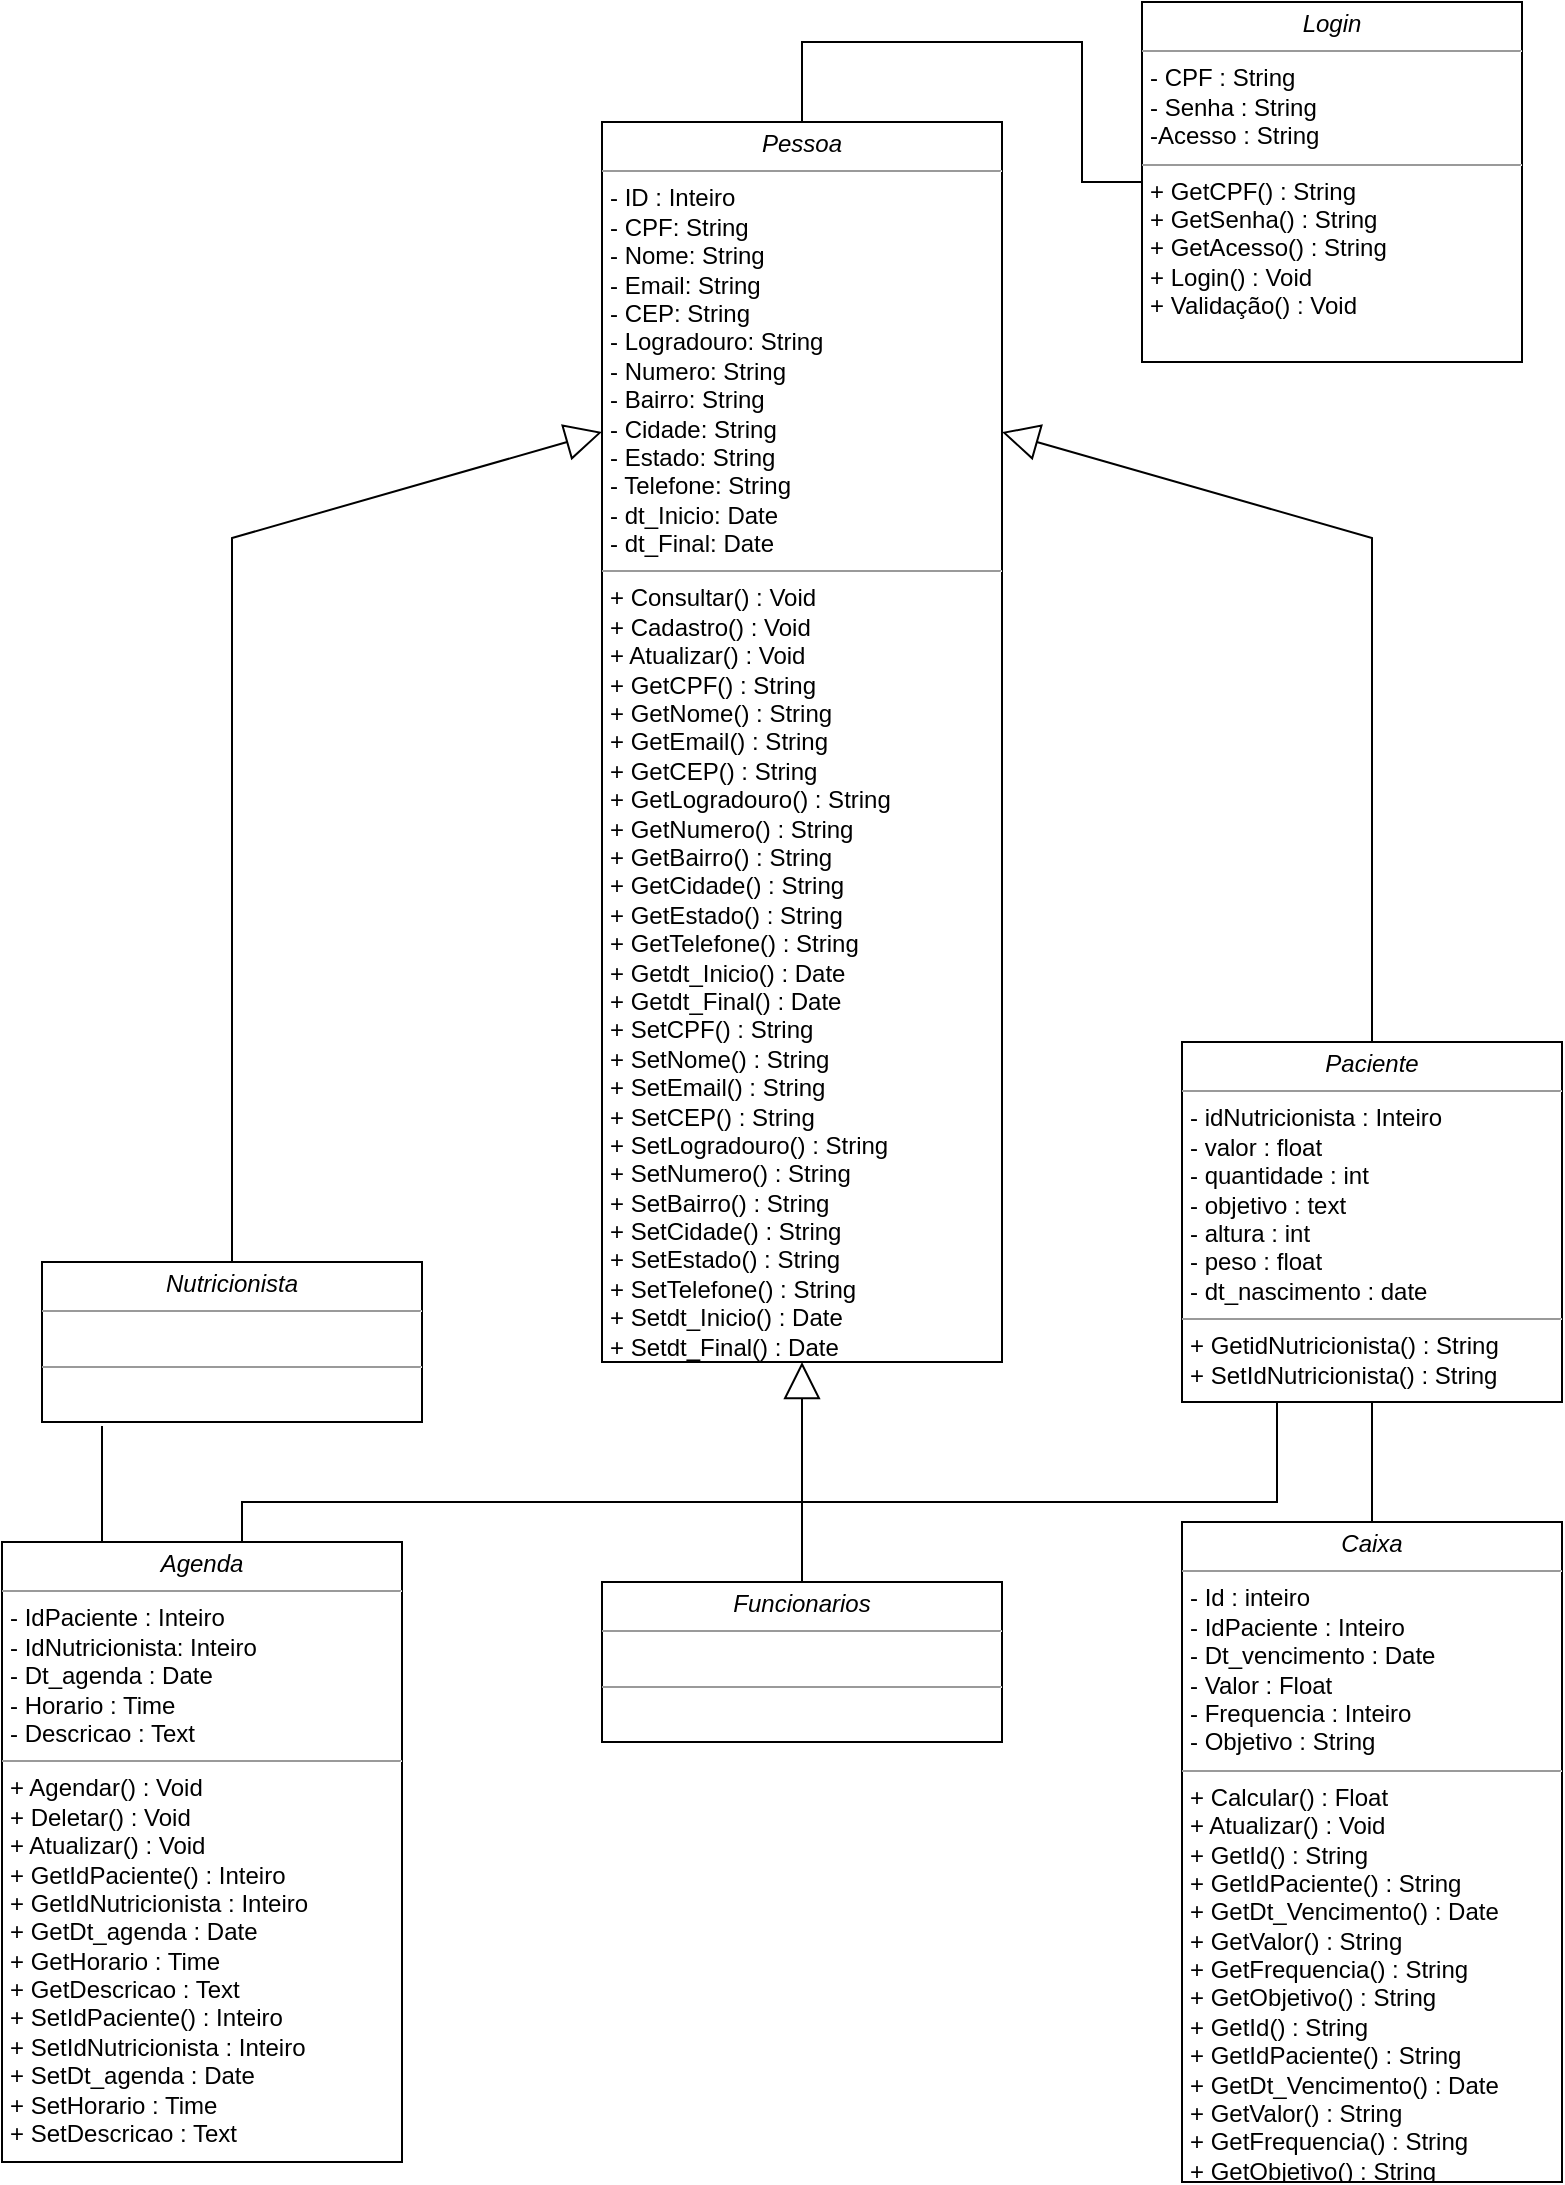 <mxfile version="15.8.6" type="github">
  <diagram name="Page-1" id="c4acf3e9-155e-7222-9cf6-157b1a14988f">
    <mxGraphModel dx="1303" dy="847" grid="1" gridSize="10" guides="1" tooltips="1" connect="1" arrows="1" fold="1" page="1" pageScale="1" pageWidth="850" pageHeight="1100" background="none" math="0" shadow="0">
      <root>
        <mxCell id="0" />
        <mxCell id="1" parent="0" />
        <mxCell id="5d2195bd80daf111-18" value="&lt;p style=&quot;margin: 0px ; margin-top: 4px ; text-align: center&quot;&gt;&lt;i&gt;Nutricionista&lt;/i&gt;&lt;/p&gt;&lt;hr size=&quot;1&quot;&gt;&lt;p style=&quot;margin: 0px ; margin-left: 4px&quot;&gt;&lt;br&gt;&lt;/p&gt;&lt;hr size=&quot;1&quot;&gt;&lt;p style=&quot;margin: 0px 0px 0px 4px&quot;&gt;&lt;br&gt;&lt;/p&gt;" style="verticalAlign=top;align=left;overflow=fill;fontSize=12;fontFamily=Helvetica;html=1;rounded=0;shadow=0;comic=0;labelBackgroundColor=none;strokeWidth=1" parent="1" vertex="1">
          <mxGeometry x="40" y="640" width="190" height="80" as="geometry" />
        </mxCell>
        <mxCell id="BtYxnqv_vwhGQVQcCRWe-1" value="&lt;p style=&quot;margin: 0px ; margin-top: 4px ; text-align: center&quot;&gt;&lt;i&gt;Funcionarios&lt;/i&gt;&lt;/p&gt;&lt;hr size=&quot;1&quot;&gt;&lt;p style=&quot;margin: 0px ; margin-left: 4px&quot;&gt;&lt;br&gt;&lt;/p&gt;&lt;hr size=&quot;1&quot;&gt;&lt;p style=&quot;margin: 0px 0px 0px 4px&quot;&gt;&lt;br&gt;&lt;/p&gt;" style="verticalAlign=top;align=left;overflow=fill;fontSize=12;fontFamily=Helvetica;html=1;rounded=0;shadow=0;comic=0;labelBackgroundColor=none;strokeWidth=1" parent="1" vertex="1">
          <mxGeometry x="320" y="800" width="200" height="80" as="geometry" />
        </mxCell>
        <mxCell id="BtYxnqv_vwhGQVQcCRWe-2" value="&lt;p style=&quot;margin: 0px ; margin-top: 4px ; text-align: center&quot;&gt;&lt;i&gt;Paciente&lt;/i&gt;&lt;/p&gt;&lt;hr size=&quot;1&quot;&gt;&lt;p style=&quot;margin: 0px ; margin-left: 4px&quot;&gt;- idNutricionista : Inteiro&lt;br&gt;&lt;/p&gt;&lt;p style=&quot;margin: 0px ; margin-left: 4px&quot;&gt;-&amp;nbsp;&lt;span&gt;valor : float&lt;/span&gt;&lt;/p&gt;&lt;p style=&quot;margin: 0px ; margin-left: 4px&quot;&gt;- quantidade : int&lt;/p&gt;&lt;p style=&quot;margin: 0px ; margin-left: 4px&quot;&gt;- objetivo : text&lt;/p&gt;&lt;p style=&quot;margin: 0px ; margin-left: 4px&quot;&gt;- altura : int&lt;/p&gt;&lt;p style=&quot;margin: 0px ; margin-left: 4px&quot;&gt;- peso : float&lt;/p&gt;&lt;p style=&quot;margin: 0px ; margin-left: 4px&quot;&gt;- dt_nascimento : date&lt;/p&gt;&lt;hr size=&quot;1&quot;&gt;&lt;p style=&quot;margin: 0px 0px 0px 4px&quot;&gt;+ GetidNutricionista() : String&lt;br&gt;&lt;/p&gt;&lt;p style=&quot;margin: 0px 0px 0px 4px&quot;&gt;+ SetIdNutricionista() : String&lt;/p&gt;" style="verticalAlign=top;align=left;overflow=fill;fontSize=12;fontFamily=Helvetica;html=1;rounded=0;shadow=0;comic=0;labelBackgroundColor=none;strokeWidth=1" parent="1" vertex="1">
          <mxGeometry x="610" y="530" width="190" height="180" as="geometry" />
        </mxCell>
        <mxCell id="BtYxnqv_vwhGQVQcCRWe-3" value="&lt;p style=&quot;margin: 0px ; margin-top: 4px ; text-align: center&quot;&gt;&lt;i&gt;Pessoa&lt;/i&gt;&lt;/p&gt;&lt;hr size=&quot;1&quot;&gt;&lt;p style=&quot;margin: 0px ; margin-left: 4px&quot;&gt;- ID : Inteiro&lt;/p&gt;&lt;p style=&quot;margin: 0px ; margin-left: 4px&quot;&gt;- CPF: String&lt;br&gt;- Nome: String&lt;/p&gt;&lt;p style=&quot;margin: 0px ; margin-left: 4px&quot;&gt;- Email: String&lt;/p&gt;&lt;p style=&quot;margin: 0px ; margin-left: 4px&quot;&gt;- CEP: String&lt;/p&gt;&lt;p style=&quot;margin: 0px ; margin-left: 4px&quot;&gt;- Logradouro: String&lt;/p&gt;&lt;p style=&quot;margin: 0px ; margin-left: 4px&quot;&gt;- Numero: String&lt;/p&gt;&lt;p style=&quot;margin: 0px ; margin-left: 4px&quot;&gt;- Bairro: String&lt;/p&gt;&lt;p style=&quot;margin: 0px ; margin-left: 4px&quot;&gt;- Cidade: String&lt;/p&gt;&lt;p style=&quot;margin: 0px ; margin-left: 4px&quot;&gt;- Estado: String&lt;/p&gt;&lt;p style=&quot;margin: 0px ; margin-left: 4px&quot;&gt;- Telefone: String&lt;/p&gt;&lt;p style=&quot;margin: 0px ; margin-left: 4px&quot;&gt;- dt_Inicio: Date&lt;/p&gt;&lt;p style=&quot;margin: 0px ; margin-left: 4px&quot;&gt;- dt_Final: Date&lt;br&gt;&lt;/p&gt;&lt;hr size=&quot;1&quot;&gt;&lt;p style=&quot;margin: 0px 0px 0px 4px&quot;&gt;&lt;span&gt;+ Consultar() : Void&lt;/span&gt;&lt;br&gt;&lt;/p&gt;&lt;p style=&quot;margin: 0px 0px 0px 4px&quot;&gt;+ Cadastro() : Void&lt;/p&gt;&lt;p style=&quot;margin: 0px 0px 0px 4px&quot;&gt;+ Atualizar() : Void&lt;/p&gt;&lt;p style=&quot;margin: 0px 0px 0px 4px&quot;&gt;+ GetCPF() : String&lt;br&gt;+ GetNome() : String&lt;/p&gt;&lt;p style=&quot;margin: 0px 0px 0px 4px&quot;&gt;+ GetEmail() :&amp;nbsp;String&lt;/p&gt;&lt;p style=&quot;margin: 0px 0px 0px 4px&quot;&gt;+ GetCEP() :&amp;nbsp;String&lt;/p&gt;&lt;p style=&quot;margin: 0px 0px 0px 4px&quot;&gt;+ GetLogradouro() :&amp;nbsp;String&lt;/p&gt;&lt;p style=&quot;margin: 0px 0px 0px 4px&quot;&gt;+ GetNumero() :&amp;nbsp;String&lt;/p&gt;&lt;p style=&quot;margin: 0px 0px 0px 4px&quot;&gt;+ GetBairro() :&amp;nbsp;String&lt;/p&gt;&lt;p style=&quot;margin: 0px 0px 0px 4px&quot;&gt;+ GetCidade() :&amp;nbsp;String&lt;/p&gt;&lt;p style=&quot;margin: 0px 0px 0px 4px&quot;&gt;+ GetEstado() :&amp;nbsp;String&lt;/p&gt;&lt;p style=&quot;margin: 0px 0px 0px 4px&quot;&gt;+ GetTelefone() :&amp;nbsp;String&lt;/p&gt;&lt;p style=&quot;margin: 0px 0px 0px 4px&quot;&gt;+ Getdt_Inicio() :&amp;nbsp;Date&lt;/p&gt;&lt;p style=&quot;margin: 0px 0px 0px 4px&quot;&gt;+ Getdt_Final() :&amp;nbsp;Date&lt;/p&gt;&lt;p style=&quot;margin: 0px 0px 0px 4px&quot;&gt;+ SetCPF() : String&lt;br&gt;+ SetNome() : String&lt;/p&gt;&lt;p style=&quot;margin: 0px 0px 0px 4px&quot;&gt;+ SetEmail() :&amp;nbsp;String&lt;/p&gt;&lt;p style=&quot;margin: 0px 0px 0px 4px&quot;&gt;+ SetCEP() :&amp;nbsp;String&lt;/p&gt;&lt;p style=&quot;margin: 0px 0px 0px 4px&quot;&gt;+ SetLogradouro() :&amp;nbsp;String&lt;/p&gt;&lt;p style=&quot;margin: 0px 0px 0px 4px&quot;&gt;+ SetNumero() :&amp;nbsp;String&lt;/p&gt;&lt;p style=&quot;margin: 0px 0px 0px 4px&quot;&gt;+ SetBairro() :&amp;nbsp;String&lt;/p&gt;&lt;p style=&quot;margin: 0px 0px 0px 4px&quot;&gt;+ SetCidade() :&amp;nbsp;String&lt;/p&gt;&lt;p style=&quot;margin: 0px 0px 0px 4px&quot;&gt;+ SetEstado() :&amp;nbsp;String&lt;/p&gt;&lt;p style=&quot;margin: 0px 0px 0px 4px&quot;&gt;+ SetTelefone() :&amp;nbsp;String&lt;/p&gt;&lt;p style=&quot;margin: 0px 0px 0px 4px&quot;&gt;+ Setdt_Inicio() :&amp;nbsp;Date&lt;/p&gt;&lt;p style=&quot;margin: 0px 0px 0px 4px&quot;&gt;+ Setdt_Final() :&amp;nbsp;Date&lt;/p&gt;" style="verticalAlign=top;align=left;overflow=fill;fontSize=12;fontFamily=Helvetica;html=1;rounded=0;shadow=0;comic=0;labelBackgroundColor=none;strokeWidth=1" parent="1" vertex="1">
          <mxGeometry x="320" y="70" width="200" height="620" as="geometry" />
        </mxCell>
        <mxCell id="BtYxnqv_vwhGQVQcCRWe-4" value="" style="endArrow=block;endSize=16;endFill=0;html=1;rounded=0;exitX=0.5;exitY=0;exitDx=0;exitDy=0;entryX=1;entryY=0.25;entryDx=0;entryDy=0;" parent="1" source="BtYxnqv_vwhGQVQcCRWe-2" target="BtYxnqv_vwhGQVQcCRWe-3" edge="1">
          <mxGeometry width="160" relative="1" as="geometry">
            <mxPoint x="350" y="680" as="sourcePoint" />
            <mxPoint x="540" y="290" as="targetPoint" />
            <Array as="points">
              <mxPoint x="705" y="278" />
            </Array>
          </mxGeometry>
        </mxCell>
        <mxCell id="BtYxnqv_vwhGQVQcCRWe-5" value="" style="endArrow=block;endSize=16;endFill=0;html=1;rounded=0;exitX=0.5;exitY=0;exitDx=0;exitDy=0;entryX=0;entryY=0.25;entryDx=0;entryDy=0;" parent="1" source="5d2195bd80daf111-18" target="BtYxnqv_vwhGQVQcCRWe-3" edge="1">
          <mxGeometry width="160" relative="1" as="geometry">
            <mxPoint x="-30" y="230" as="sourcePoint" />
            <mxPoint x="250" y="350" as="targetPoint" />
            <Array as="points">
              <mxPoint x="135" y="278" />
            </Array>
          </mxGeometry>
        </mxCell>
        <mxCell id="BtYxnqv_vwhGQVQcCRWe-6" value="" style="endArrow=block;endSize=16;endFill=0;html=1;rounded=0;exitX=0.5;exitY=0;exitDx=0;exitDy=0;entryX=0.5;entryY=1;entryDx=0;entryDy=0;" parent="1" source="BtYxnqv_vwhGQVQcCRWe-1" target="BtYxnqv_vwhGQVQcCRWe-3" edge="1">
          <mxGeometry x="0.067" width="160" relative="1" as="geometry">
            <mxPoint x="615" y="679.25" as="sourcePoint" />
            <mxPoint x="430" y="340" as="targetPoint" />
            <Array as="points" />
            <mxPoint as="offset" />
          </mxGeometry>
        </mxCell>
        <mxCell id="BtYxnqv_vwhGQVQcCRWe-7" value="&lt;p style=&quot;margin: 0px ; margin-top: 4px ; text-align: center&quot;&gt;&lt;i&gt;Caixa&lt;/i&gt;&lt;/p&gt;&lt;hr size=&quot;1&quot;&gt;&lt;p style=&quot;margin: 0px ; margin-left: 4px&quot;&gt;- Id : inteiro&lt;/p&gt;&lt;p style=&quot;margin: 0px ; margin-left: 4px&quot;&gt;- IdPaciente : Inteiro&lt;br&gt;&lt;/p&gt;&lt;p style=&quot;margin: 0px ; margin-left: 4px&quot;&gt;- Dt_vencimento : Date&lt;/p&gt;&lt;p style=&quot;margin: 0px ; margin-left: 4px&quot;&gt;- Valor : Float&lt;/p&gt;&lt;p style=&quot;margin: 0px ; margin-left: 4px&quot;&gt;- Frequencia : Inteiro&lt;/p&gt;&lt;p style=&quot;margin: 0px ; margin-left: 4px&quot;&gt;- Objetivo : String&amp;nbsp;&lt;/p&gt;&lt;hr size=&quot;1&quot;&gt;&lt;p style=&quot;margin: 0px 0px 0px 4px&quot;&gt;+ Calcular() : Float&lt;/p&gt;&lt;p style=&quot;margin: 0px 0px 0px 4px&quot;&gt;+ Atualizar() : Void&lt;/p&gt;&lt;p style=&quot;margin: 0px 0px 0px 4px&quot;&gt;+ GetId() : String&lt;br&gt;&lt;/p&gt;&lt;p style=&quot;margin: 0px 0px 0px 4px&quot;&gt;+ GetIdPaciente() : String&lt;/p&gt;&lt;p style=&quot;margin: 0px 0px 0px 4px&quot;&gt;+ GetDt_Vencimento() : Date&lt;/p&gt;&lt;p style=&quot;margin: 0px 0px 0px 4px&quot;&gt;&lt;span&gt;+ GetValor() : String&lt;/span&gt;&lt;/p&gt;&lt;p style=&quot;margin: 0px 0px 0px 4px&quot;&gt;+ GetFrequencia() : String&lt;br&gt;&lt;/p&gt;&lt;p style=&quot;margin: 0px 0px 0px 4px&quot;&gt;+ GetObjetivo() : String&lt;/p&gt;&lt;p style=&quot;margin: 0px 0px 0px 4px&quot;&gt;+ GetId() : String&lt;br&gt;&lt;/p&gt;&lt;p style=&quot;margin: 0px 0px 0px 4px&quot;&gt;+ GetIdPaciente() : String&lt;/p&gt;&lt;p style=&quot;margin: 0px 0px 0px 4px&quot;&gt;+ GetDt_Vencimento() : Date&lt;/p&gt;&lt;p style=&quot;margin: 0px 0px 0px 4px&quot;&gt;+ GetValor() : String&lt;/p&gt;&lt;p style=&quot;margin: 0px 0px 0px 4px&quot;&gt;+ GetFrequencia() : String&lt;br&gt;&lt;/p&gt;&lt;p style=&quot;margin: 0px 0px 0px 4px&quot;&gt;+ GetObjetivo() : String&lt;/p&gt;" style="verticalAlign=top;align=left;overflow=fill;fontSize=12;fontFamily=Helvetica;html=1;rounded=0;shadow=0;comic=0;labelBackgroundColor=none;strokeWidth=1" parent="1" vertex="1">
          <mxGeometry x="610" y="770" width="190" height="330" as="geometry" />
        </mxCell>
        <mxCell id="BtYxnqv_vwhGQVQcCRWe-13" value="&lt;p style=&quot;margin: 0px ; margin-top: 4px ; text-align: center&quot;&gt;&lt;i&gt;Login&lt;/i&gt;&lt;/p&gt;&lt;hr size=&quot;1&quot;&gt;&lt;p style=&quot;margin: 0px ; margin-left: 4px&quot;&gt;- CPF : String&lt;/p&gt;&lt;p style=&quot;margin: 0px ; margin-left: 4px&quot;&gt;- Senha : String&lt;/p&gt;&lt;p style=&quot;margin: 0px ; margin-left: 4px&quot;&gt;-Acesso : String&lt;/p&gt;&lt;hr size=&quot;1&quot;&gt;&lt;p style=&quot;margin: 0px 0px 0px 4px&quot;&gt;+ GetCPF() : String&lt;/p&gt;&lt;p style=&quot;margin: 0px 0px 0px 4px&quot;&gt;+ GetSenha() : String&lt;/p&gt;&lt;p style=&quot;margin: 0px 0px 0px 4px&quot;&gt;+ GetAcesso() : String&lt;/p&gt;&lt;p style=&quot;margin: 0px 0px 0px 4px&quot;&gt;+ Login() : Void&lt;/p&gt;&lt;p style=&quot;margin: 0px 0px 0px 4px&quot;&gt;+ Validação() : Void&lt;br&gt;&lt;/p&gt;" style="verticalAlign=top;align=left;overflow=fill;fontSize=12;fontFamily=Helvetica;html=1;rounded=0;shadow=0;comic=0;labelBackgroundColor=none;strokeWidth=1" parent="1" vertex="1">
          <mxGeometry x="590" y="10" width="190" height="180" as="geometry" />
        </mxCell>
        <mxCell id="BtYxnqv_vwhGQVQcCRWe-19" value="" style="endArrow=none;html=1;edgeStyle=orthogonalEdgeStyle;rounded=0;entryX=0;entryY=0.5;entryDx=0;entryDy=0;exitX=0.5;exitY=0;exitDx=0;exitDy=0;" parent="1" source="BtYxnqv_vwhGQVQcCRWe-3" target="BtYxnqv_vwhGQVQcCRWe-13" edge="1">
          <mxGeometry relative="1" as="geometry">
            <mxPoint x="425" y="99.5" as="sourcePoint" />
            <mxPoint x="585" y="99.5" as="targetPoint" />
            <Array as="points">
              <mxPoint x="420" y="30" />
              <mxPoint x="560" y="30" />
              <mxPoint x="560" y="100" />
            </Array>
          </mxGeometry>
        </mxCell>
        <mxCell id="BtYxnqv_vwhGQVQcCRWe-25" value="" style="endArrow=none;html=1;edgeStyle=orthogonalEdgeStyle;rounded=0;entryX=0.25;entryY=1;entryDx=0;entryDy=0;startArrow=none;" parent="1" target="BtYxnqv_vwhGQVQcCRWe-2" edge="1" source="BtYxnqv_vwhGQVQcCRWe-22">
          <mxGeometry relative="1" as="geometry">
            <mxPoint x="140" y="790" as="sourcePoint" />
            <mxPoint x="370" y="750" as="targetPoint" />
            <Array as="points">
              <mxPoint x="140" y="760" />
              <mxPoint x="658" y="760" />
            </Array>
          </mxGeometry>
        </mxCell>
        <mxCell id="BtYxnqv_vwhGQVQcCRWe-28" value="" style="endArrow=none;html=1;edgeStyle=orthogonalEdgeStyle;rounded=0;entryX=0.25;entryY=0;entryDx=0;entryDy=0;" parent="1" target="BtYxnqv_vwhGQVQcCRWe-22" edge="1">
          <mxGeometry relative="1" as="geometry">
            <mxPoint x="70" y="722" as="sourcePoint" />
            <mxPoint x="170" y="730" as="targetPoint" />
            <Array as="points">
              <mxPoint x="70" y="722" />
            </Array>
          </mxGeometry>
        </mxCell>
        <mxCell id="ZafrdCyOHeafoF3D3GWp-1" value="" style="endArrow=none;html=1;edgeStyle=orthogonalEdgeStyle;rounded=0;entryX=0.5;entryY=1;entryDx=0;entryDy=0;exitX=0.5;exitY=0;exitDx=0;exitDy=0;" parent="1" source="BtYxnqv_vwhGQVQcCRWe-7" target="BtYxnqv_vwhGQVQcCRWe-2" edge="1">
          <mxGeometry relative="1" as="geometry">
            <mxPoint x="705" y="770" as="sourcePoint" />
            <mxPoint x="560" y="810" as="targetPoint" />
          </mxGeometry>
        </mxCell>
        <mxCell id="BtYxnqv_vwhGQVQcCRWe-22" value="&lt;p style=&quot;margin: 0px ; margin-top: 4px ; text-align: center&quot;&gt;&lt;i&gt;Agenda&lt;/i&gt;&lt;/p&gt;&lt;hr size=&quot;1&quot;&gt;&lt;p style=&quot;margin: 0px ; margin-left: 4px&quot;&gt;- IdPaciente : Inteiro&lt;/p&gt;&lt;p style=&quot;margin: 0px ; margin-left: 4px&quot;&gt;- IdNutricionista: Inteiro&lt;/p&gt;&lt;p style=&quot;margin: 0px ; margin-left: 4px&quot;&gt;- Dt_agenda : Date&lt;/p&gt;&lt;p style=&quot;margin: 0px ; margin-left: 4px&quot;&gt;- Horario : Time&lt;/p&gt;&lt;p style=&quot;margin: 0px ; margin-left: 4px&quot;&gt;- Descricao : Text&lt;/p&gt;&lt;hr size=&quot;1&quot;&gt;&lt;p style=&quot;margin: 0px 0px 0px 4px&quot;&gt;+ Agendar() : Void&lt;/p&gt;&lt;p style=&quot;margin: 0px 0px 0px 4px&quot;&gt;+ Deletar() : Void&lt;/p&gt;&lt;p style=&quot;margin: 0px 0px 0px 4px&quot;&gt;+ Atualizar() : Void&lt;/p&gt;&lt;p style=&quot;margin: 0px 0px 0px 4px&quot;&gt;+ GetIdPaciente() : Inteiro&lt;/p&gt;&lt;p style=&quot;margin: 0px 0px 0px 4px&quot;&gt;+ GetIdNutricionista : Inteiro&lt;/p&gt;&lt;p style=&quot;margin: 0px 0px 0px 4px&quot;&gt;+ GetDt_agenda : Date&lt;/p&gt;&lt;p style=&quot;margin: 0px 0px 0px 4px&quot;&gt;+ GetHorario : Time&lt;/p&gt;&lt;p style=&quot;margin: 0px 0px 0px 4px&quot;&gt;+ GetDescricao : Text&lt;/p&gt;&lt;p style=&quot;margin: 0px 0px 0px 4px&quot;&gt;+ SetIdPaciente() : Inteiro&lt;/p&gt;&lt;p style=&quot;margin: 0px 0px 0px 4px&quot;&gt;+ SetIdNutricionista : Inteiro&lt;/p&gt;&lt;p style=&quot;margin: 0px 0px 0px 4px&quot;&gt;+ SetDt_agenda : Date&lt;/p&gt;&lt;p style=&quot;margin: 0px 0px 0px 4px&quot;&gt;+ SetHorario : Time&lt;/p&gt;&lt;p style=&quot;margin: 0px 0px 0px 4px&quot;&gt;+ SetDescricao : Text&lt;/p&gt;" style="verticalAlign=top;align=left;overflow=fill;fontSize=12;fontFamily=Helvetica;html=1;rounded=0;shadow=0;comic=0;labelBackgroundColor=none;strokeWidth=1" parent="1" vertex="1">
          <mxGeometry x="20" y="780" width="200" height="310" as="geometry" />
        </mxCell>
      </root>
    </mxGraphModel>
  </diagram>
</mxfile>
